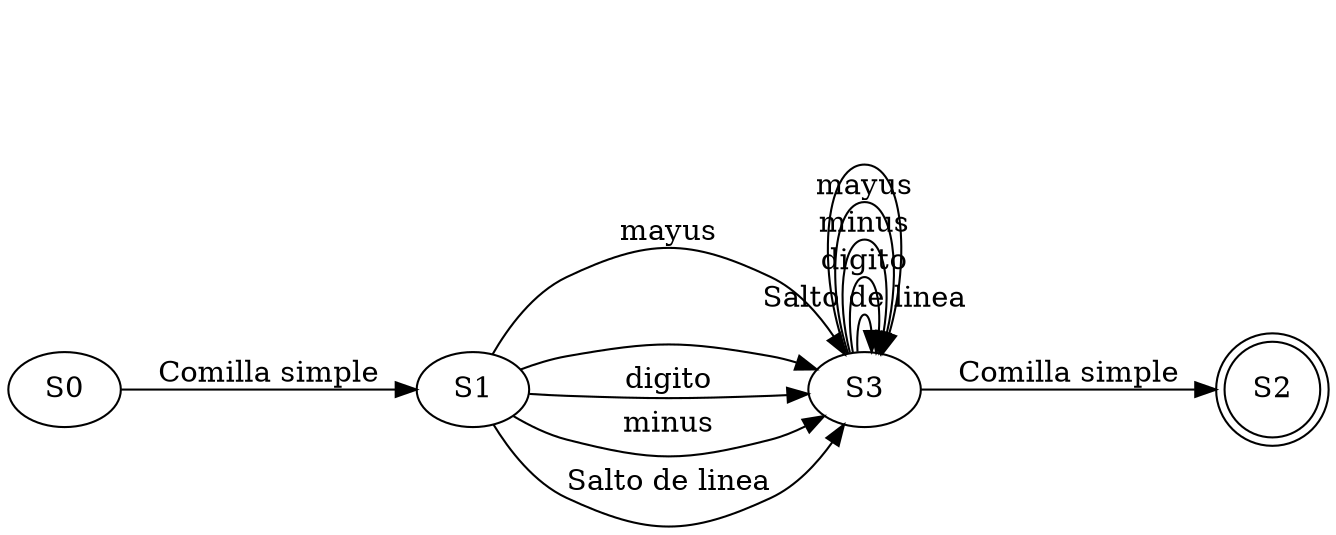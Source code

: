 digraph G {
	rankdir=LR
	S0 -> S1 [label="Comilla simple"]	S1 -> S3 [label="mayus"]	S1 -> S3 [label=" "]	S1 -> S3 [label="digito"]	S1 -> S3 [label="minus"]	S1 -> S3 [label="Salto de linea"]	S2 [shape="doublecircle"]	S3 -> S2 [label="Comilla simple"]	S3 -> S3 [label="Salto de linea"]	S3 -> S3 [label="digito"]	S3 -> S3 [label="minus"]	S3 -> S3 [label="mayus"]	S3 -> S3 [label=" "]
}